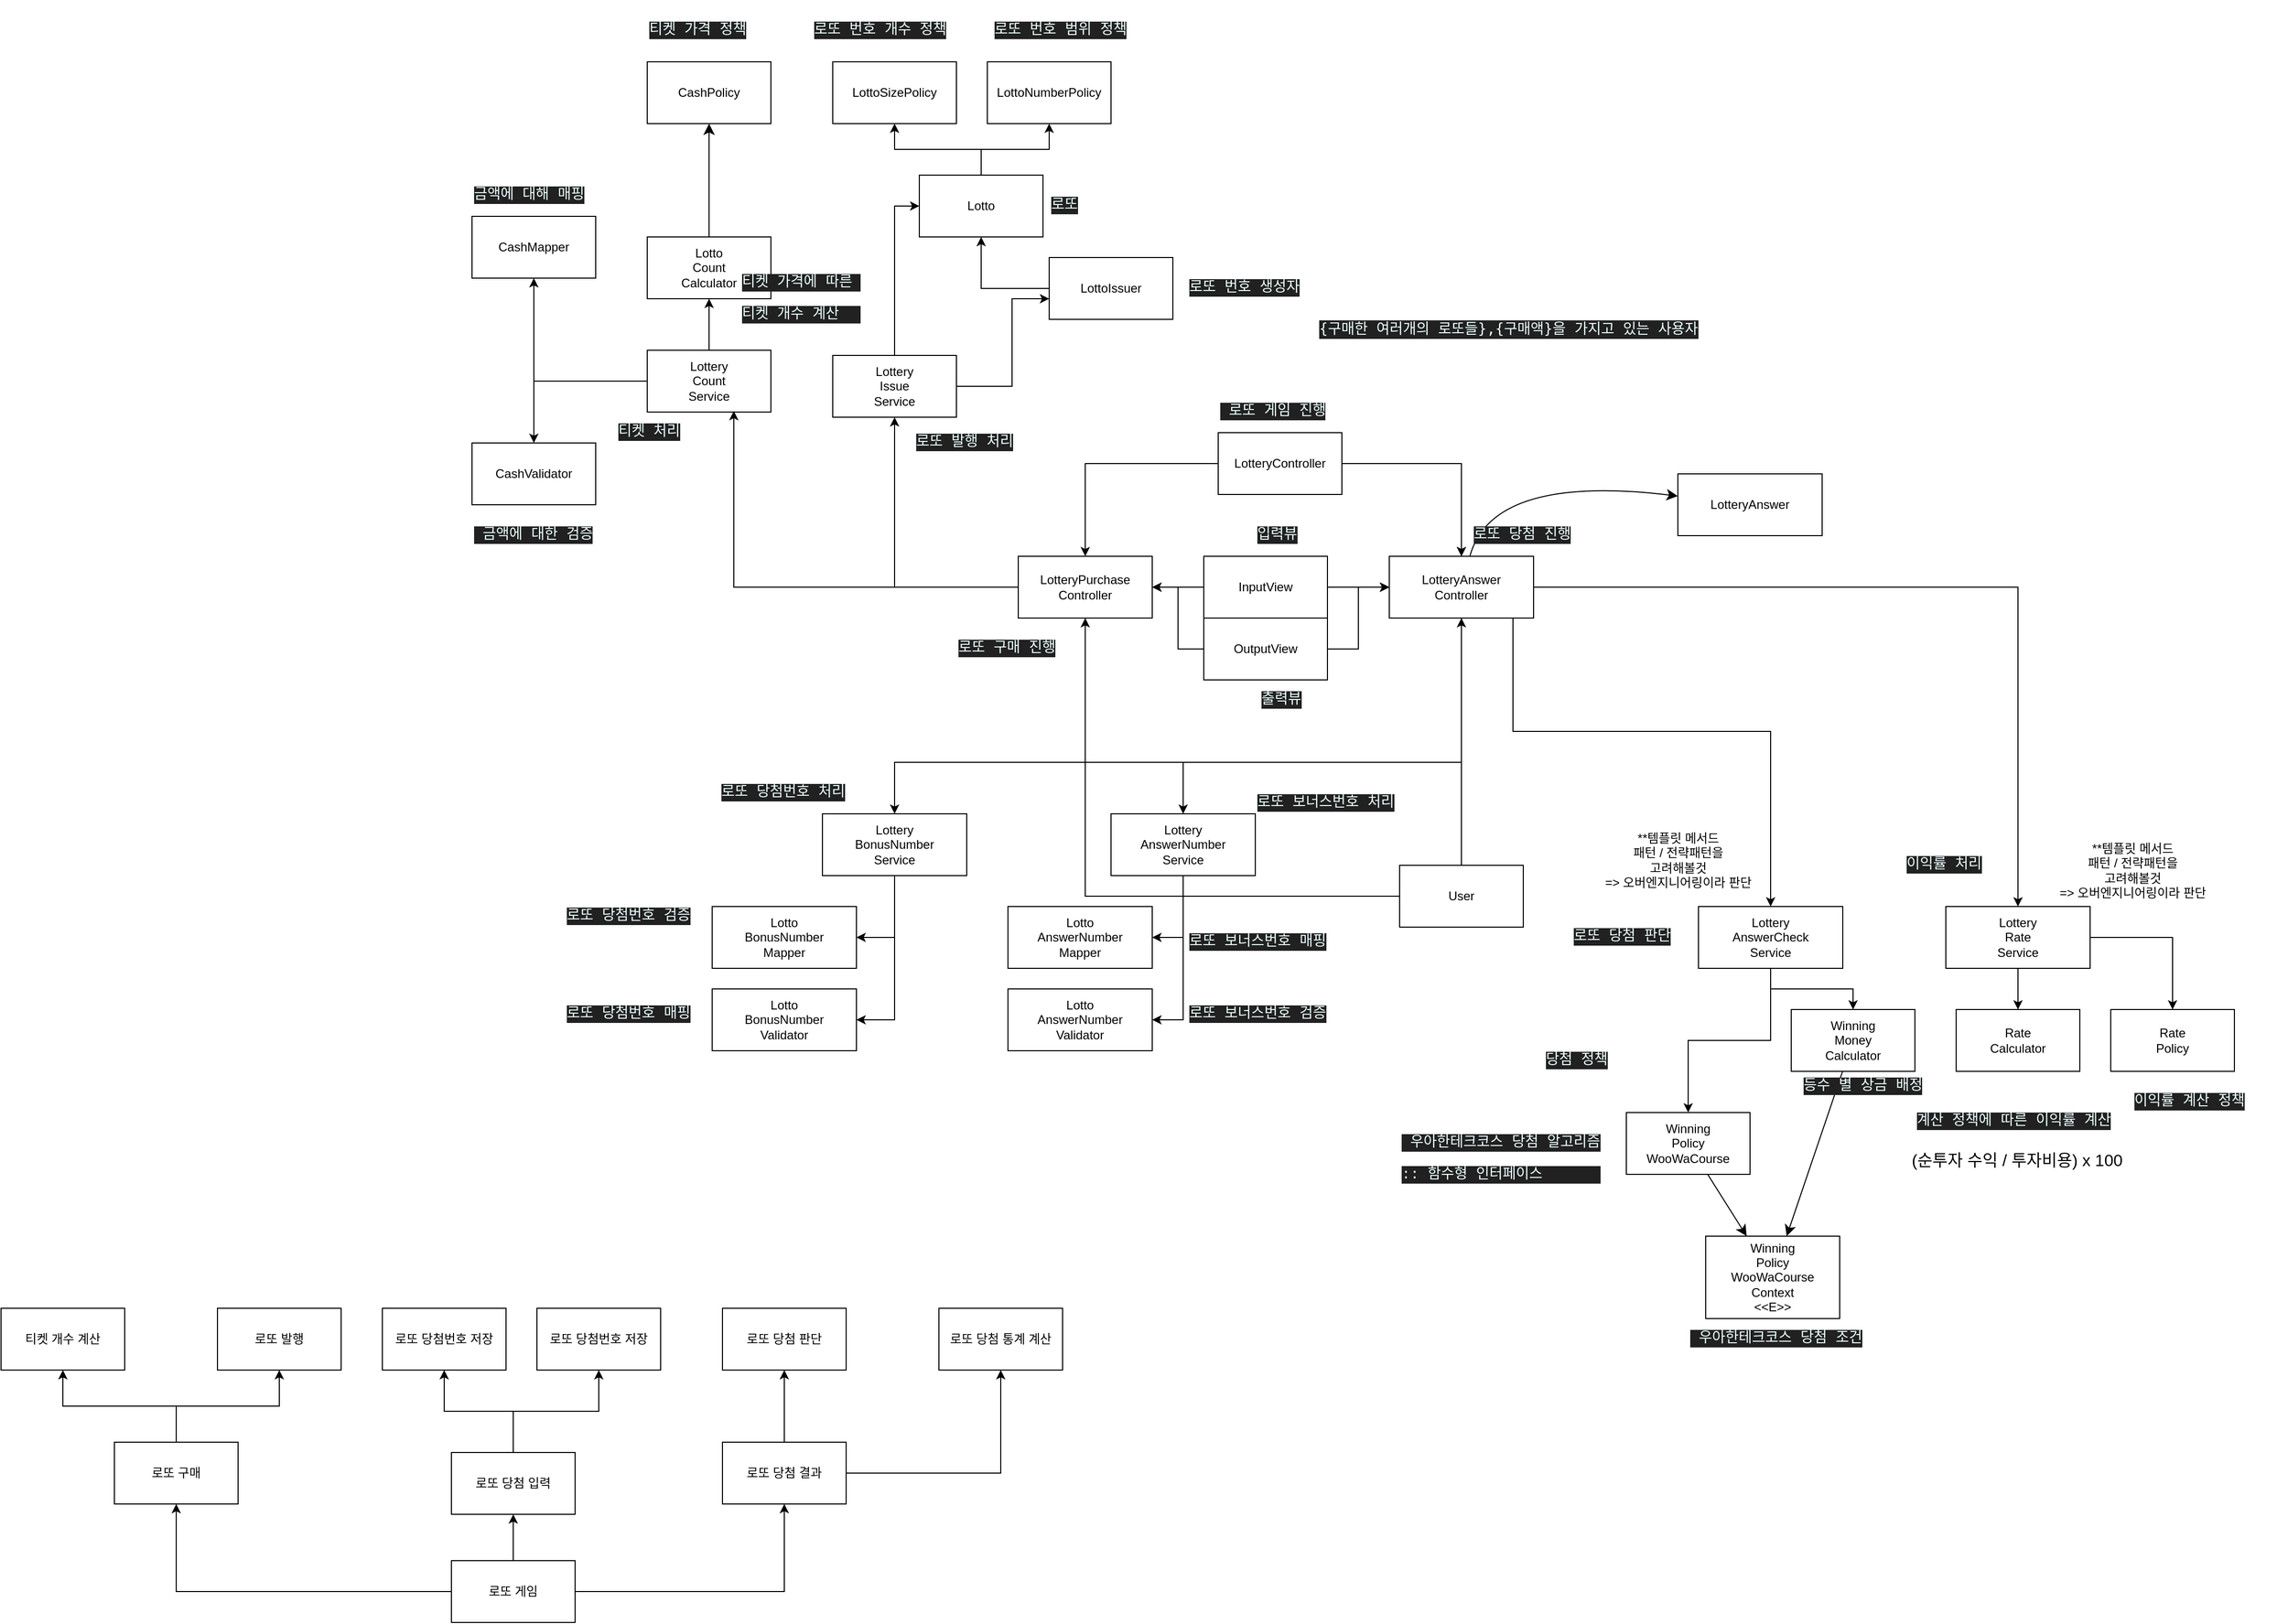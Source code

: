 <mxfile version="22.0.8" type="github">
  <diagram id="C5RBs43oDa-KdzZeNtuy" name="Page-1">
    <mxGraphModel dx="2113" dy="1746" grid="1" gridSize="10" guides="1" tooltips="1" connect="1" arrows="1" fold="1" page="1" pageScale="1" pageWidth="827" pageHeight="1169" math="0" shadow="0">
      <root>
        <mxCell id="WIyWlLk6GJQsqaUBKTNV-0" />
        <mxCell id="WIyWlLk6GJQsqaUBKTNV-1" parent="WIyWlLk6GJQsqaUBKTNV-0" />
        <mxCell id="KO2VrwFwqGaNlMHXGD8G-8" style="edgeStyle=orthogonalEdgeStyle;rounded=0;orthogonalLoop=1;jettySize=auto;html=1;" parent="WIyWlLk6GJQsqaUBKTNV-1" source="KO2VrwFwqGaNlMHXGD8G-0" target="KO2VrwFwqGaNlMHXGD8G-46" edge="1">
          <mxGeometry relative="1" as="geometry">
            <mxPoint x="290" y="60" as="targetPoint" />
          </mxGeometry>
        </mxCell>
        <mxCell id="KO2VrwFwqGaNlMHXGD8G-53" style="edgeStyle=orthogonalEdgeStyle;rounded=0;orthogonalLoop=1;jettySize=auto;html=1;" parent="WIyWlLk6GJQsqaUBKTNV-1" source="KO2VrwFwqGaNlMHXGD8G-0" target="KO2VrwFwqGaNlMHXGD8G-44" edge="1">
          <mxGeometry relative="1" as="geometry" />
        </mxCell>
        <mxCell id="KO2VrwFwqGaNlMHXGD8G-0" value="InputView" style="rounded=0;whiteSpace=wrap;html=1;" parent="WIyWlLk6GJQsqaUBKTNV-1" vertex="1">
          <mxGeometry x="340" y="30" width="120" height="60" as="geometry" />
        </mxCell>
        <mxCell id="KO2VrwFwqGaNlMHXGD8G-54" style="edgeStyle=orthogonalEdgeStyle;rounded=0;orthogonalLoop=1;jettySize=auto;html=1;" parent="WIyWlLk6GJQsqaUBKTNV-1" source="KO2VrwFwqGaNlMHXGD8G-1" target="KO2VrwFwqGaNlMHXGD8G-44" edge="1">
          <mxGeometry relative="1" as="geometry" />
        </mxCell>
        <mxCell id="S85b0i-1O2o0kIJ1ZnP2-12" style="edgeStyle=orthogonalEdgeStyle;rounded=0;orthogonalLoop=1;jettySize=auto;html=1;" edge="1" parent="WIyWlLk6GJQsqaUBKTNV-1" source="KO2VrwFwqGaNlMHXGD8G-1" target="KO2VrwFwqGaNlMHXGD8G-44">
          <mxGeometry relative="1" as="geometry" />
        </mxCell>
        <mxCell id="S85b0i-1O2o0kIJ1ZnP2-13" style="edgeStyle=orthogonalEdgeStyle;rounded=0;orthogonalLoop=1;jettySize=auto;html=1;" edge="1" parent="WIyWlLk6GJQsqaUBKTNV-1" source="KO2VrwFwqGaNlMHXGD8G-1" target="KO2VrwFwqGaNlMHXGD8G-46">
          <mxGeometry relative="1" as="geometry" />
        </mxCell>
        <mxCell id="KO2VrwFwqGaNlMHXGD8G-1" value="OutputView" style="rounded=0;whiteSpace=wrap;html=1;" parent="WIyWlLk6GJQsqaUBKTNV-1" vertex="1">
          <mxGeometry x="340" y="90" width="120" height="60" as="geometry" />
        </mxCell>
        <mxCell id="KO2VrwFwqGaNlMHXGD8G-47" style="edgeStyle=orthogonalEdgeStyle;rounded=0;orthogonalLoop=1;jettySize=auto;html=1;" parent="WIyWlLk6GJQsqaUBKTNV-1" source="KO2VrwFwqGaNlMHXGD8G-2" target="KO2VrwFwqGaNlMHXGD8G-46" edge="1">
          <mxGeometry relative="1" as="geometry" />
        </mxCell>
        <mxCell id="KO2VrwFwqGaNlMHXGD8G-49" style="edgeStyle=orthogonalEdgeStyle;rounded=0;orthogonalLoop=1;jettySize=auto;html=1;" parent="WIyWlLk6GJQsqaUBKTNV-1" source="KO2VrwFwqGaNlMHXGD8G-2" target="KO2VrwFwqGaNlMHXGD8G-44" edge="1">
          <mxGeometry relative="1" as="geometry" />
        </mxCell>
        <mxCell id="KO2VrwFwqGaNlMHXGD8G-2" value="LotteryController" style="rounded=0;whiteSpace=wrap;html=1;" parent="WIyWlLk6GJQsqaUBKTNV-1" vertex="1">
          <mxGeometry x="354" y="-90" width="120" height="60" as="geometry" />
        </mxCell>
        <mxCell id="KO2VrwFwqGaNlMHXGD8G-24" style="edgeStyle=orthogonalEdgeStyle;rounded=0;orthogonalLoop=1;jettySize=auto;html=1;" parent="WIyWlLk6GJQsqaUBKTNV-1" source="KO2VrwFwqGaNlMHXGD8G-11" target="KO2VrwFwqGaNlMHXGD8G-16" edge="1">
          <mxGeometry relative="1" as="geometry" />
        </mxCell>
        <mxCell id="KO2VrwFwqGaNlMHXGD8G-11" value="Lottery&lt;br&gt;AnswerCheck&lt;br&gt;Service" style="rounded=0;whiteSpace=wrap;html=1;" parent="WIyWlLk6GJQsqaUBKTNV-1" vertex="1">
          <mxGeometry x="820" y="370" width="140" height="60" as="geometry" />
        </mxCell>
        <mxCell id="KO2VrwFwqGaNlMHXGD8G-22" style="edgeStyle=orthogonalEdgeStyle;rounded=0;orthogonalLoop=1;jettySize=auto;html=1;entryX=1;entryY=0.5;entryDx=0;entryDy=0;" parent="WIyWlLk6GJQsqaUBKTNV-1" source="KO2VrwFwqGaNlMHXGD8G-12" target="KO2VrwFwqGaNlMHXGD8G-15" edge="1">
          <mxGeometry relative="1" as="geometry" />
        </mxCell>
        <mxCell id="S85b0i-1O2o0kIJ1ZnP2-48" style="edgeStyle=orthogonalEdgeStyle;rounded=0;orthogonalLoop=1;jettySize=auto;html=1;entryX=1;entryY=0.5;entryDx=0;entryDy=0;" edge="1" parent="WIyWlLk6GJQsqaUBKTNV-1" source="KO2VrwFwqGaNlMHXGD8G-12" target="S85b0i-1O2o0kIJ1ZnP2-47">
          <mxGeometry relative="1" as="geometry" />
        </mxCell>
        <mxCell id="KO2VrwFwqGaNlMHXGD8G-12" value="Lottery&lt;br&gt;AnswerNumber&lt;br&gt;Service" style="rounded=0;whiteSpace=wrap;html=1;" parent="WIyWlLk6GJQsqaUBKTNV-1" vertex="1">
          <mxGeometry x="250" y="280" width="140" height="60" as="geometry" />
        </mxCell>
        <mxCell id="KO2VrwFwqGaNlMHXGD8G-15" value="Lotto&lt;br style=&quot;border-color: var(--border-color);&quot;&gt;AnswerNumber&lt;br&gt;Validator" style="rounded=0;whiteSpace=wrap;html=1;" parent="WIyWlLk6GJQsqaUBKTNV-1" vertex="1">
          <mxGeometry x="150" y="450" width="140" height="60" as="geometry" />
        </mxCell>
        <mxCell id="S85b0i-1O2o0kIJ1ZnP2-129" style="edgeStyle=none;curved=1;rounded=0;orthogonalLoop=1;jettySize=auto;html=1;fontSize=12;startSize=8;endSize=8;" edge="1" parent="WIyWlLk6GJQsqaUBKTNV-1" source="KO2VrwFwqGaNlMHXGD8G-16" target="S85b0i-1O2o0kIJ1ZnP2-125">
          <mxGeometry relative="1" as="geometry" />
        </mxCell>
        <mxCell id="KO2VrwFwqGaNlMHXGD8G-16" value="Winning&lt;br&gt;Money&lt;br&gt;Calculator" style="rounded=0;whiteSpace=wrap;html=1;" parent="WIyWlLk6GJQsqaUBKTNV-1" vertex="1">
          <mxGeometry x="910" y="470" width="120" height="60" as="geometry" />
        </mxCell>
        <mxCell id="S85b0i-1O2o0kIJ1ZnP2-126" style="edgeStyle=none;curved=1;rounded=0;orthogonalLoop=1;jettySize=auto;html=1;fontSize=12;startSize=8;endSize=8;" edge="1" parent="WIyWlLk6GJQsqaUBKTNV-1" source="KO2VrwFwqGaNlMHXGD8G-18" target="S85b0i-1O2o0kIJ1ZnP2-125">
          <mxGeometry relative="1" as="geometry" />
        </mxCell>
        <mxCell id="KO2VrwFwqGaNlMHXGD8G-18" value="Winning&lt;br&gt;Policy&lt;br&gt;WooWaCourse" style="rounded=0;whiteSpace=wrap;html=1;" parent="WIyWlLk6GJQsqaUBKTNV-1" vertex="1">
          <mxGeometry x="750" y="570" width="120" height="60" as="geometry" />
        </mxCell>
        <mxCell id="KO2VrwFwqGaNlMHXGD8G-23" style="edgeStyle=orthogonalEdgeStyle;rounded=0;orthogonalLoop=1;jettySize=auto;html=1;" parent="WIyWlLk6GJQsqaUBKTNV-1" source="KO2VrwFwqGaNlMHXGD8G-11" target="KO2VrwFwqGaNlMHXGD8G-18" edge="1">
          <mxGeometry relative="1" as="geometry">
            <mxPoint x="810" y="470" as="targetPoint" />
          </mxGeometry>
        </mxCell>
        <mxCell id="S85b0i-1O2o0kIJ1ZnP2-34" style="edgeStyle=orthogonalEdgeStyle;rounded=0;orthogonalLoop=1;jettySize=auto;html=1;" edge="1" parent="WIyWlLk6GJQsqaUBKTNV-1" source="KO2VrwFwqGaNlMHXGD8G-33" target="KO2VrwFwqGaNlMHXGD8G-64">
          <mxGeometry relative="1" as="geometry" />
        </mxCell>
        <mxCell id="S85b0i-1O2o0kIJ1ZnP2-83" style="edgeStyle=orthogonalEdgeStyle;rounded=0;orthogonalLoop=1;jettySize=auto;html=1;" edge="1" parent="WIyWlLk6GJQsqaUBKTNV-1" source="KO2VrwFwqGaNlMHXGD8G-33" target="S85b0i-1O2o0kIJ1ZnP2-82">
          <mxGeometry relative="1" as="geometry" />
        </mxCell>
        <mxCell id="KO2VrwFwqGaNlMHXGD8G-33" value="Lottery&lt;br style=&quot;border-color: var(--border-color);&quot;&gt;Count&lt;br style=&quot;border-color: var(--border-color);&quot;&gt;Service" style="rounded=0;whiteSpace=wrap;html=1;" parent="WIyWlLk6GJQsqaUBKTNV-1" vertex="1">
          <mxGeometry x="-200" y="-170" width="120" height="60" as="geometry" />
        </mxCell>
        <mxCell id="S85b0i-1O2o0kIJ1ZnP2-24" style="edgeStyle=orthogonalEdgeStyle;rounded=0;orthogonalLoop=1;jettySize=auto;html=1;" edge="1" parent="WIyWlLk6GJQsqaUBKTNV-1" source="KO2VrwFwqGaNlMHXGD8G-34" target="KO2VrwFwqGaNlMHXGD8G-37">
          <mxGeometry relative="1" as="geometry">
            <mxPoint x="154" y="-175" as="sourcePoint" />
            <Array as="points">
              <mxPoint x="154" y="-135" />
              <mxPoint x="154" y="-220" />
            </Array>
          </mxGeometry>
        </mxCell>
        <mxCell id="S85b0i-1O2o0kIJ1ZnP2-26" style="edgeStyle=orthogonalEdgeStyle;rounded=0;orthogonalLoop=1;jettySize=auto;html=1;entryX=0;entryY=0.5;entryDx=0;entryDy=0;" edge="1" parent="WIyWlLk6GJQsqaUBKTNV-1" source="KO2VrwFwqGaNlMHXGD8G-34" target="KO2VrwFwqGaNlMHXGD8G-35">
          <mxGeometry relative="1" as="geometry" />
        </mxCell>
        <mxCell id="KO2VrwFwqGaNlMHXGD8G-34" value="Lottery&lt;br&gt;Issue&lt;br&gt;Service" style="rounded=0;whiteSpace=wrap;html=1;" parent="WIyWlLk6GJQsqaUBKTNV-1" vertex="1">
          <mxGeometry x="-20" y="-165" width="120" height="60" as="geometry" />
        </mxCell>
        <mxCell id="S85b0i-1O2o0kIJ1ZnP2-27" style="edgeStyle=orthogonalEdgeStyle;rounded=0;orthogonalLoop=1;jettySize=auto;html=1;" edge="1" parent="WIyWlLk6GJQsqaUBKTNV-1" source="KO2VrwFwqGaNlMHXGD8G-35" target="S85b0i-1O2o0kIJ1ZnP2-25">
          <mxGeometry relative="1" as="geometry" />
        </mxCell>
        <mxCell id="S85b0i-1O2o0kIJ1ZnP2-30" style="edgeStyle=orthogonalEdgeStyle;rounded=0;orthogonalLoop=1;jettySize=auto;html=1;" edge="1" parent="WIyWlLk6GJQsqaUBKTNV-1" source="KO2VrwFwqGaNlMHXGD8G-35" target="S85b0i-1O2o0kIJ1ZnP2-28">
          <mxGeometry relative="1" as="geometry" />
        </mxCell>
        <mxCell id="KO2VrwFwqGaNlMHXGD8G-35" value="Lotto" style="rounded=0;whiteSpace=wrap;html=1;" parent="WIyWlLk6GJQsqaUBKTNV-1" vertex="1">
          <mxGeometry x="64" y="-340" width="120" height="60" as="geometry" />
        </mxCell>
        <mxCell id="S85b0i-1O2o0kIJ1ZnP2-41" style="edgeStyle=orthogonalEdgeStyle;rounded=0;orthogonalLoop=1;jettySize=auto;html=1;" edge="1" parent="WIyWlLk6GJQsqaUBKTNV-1" source="KO2VrwFwqGaNlMHXGD8G-37" target="KO2VrwFwqGaNlMHXGD8G-35">
          <mxGeometry relative="1" as="geometry" />
        </mxCell>
        <mxCell id="KO2VrwFwqGaNlMHXGD8G-37" value="LottoIssuer" style="rounded=0;whiteSpace=wrap;html=1;" parent="WIyWlLk6GJQsqaUBKTNV-1" vertex="1">
          <mxGeometry x="190" y="-260" width="120" height="60" as="geometry" />
        </mxCell>
        <mxCell id="KO2VrwFwqGaNlMHXGD8G-65" style="edgeStyle=orthogonalEdgeStyle;rounded=0;orthogonalLoop=1;jettySize=auto;html=1;" parent="WIyWlLk6GJQsqaUBKTNV-1" source="KO2VrwFwqGaNlMHXGD8G-33" target="KO2VrwFwqGaNlMHXGD8G-42" edge="1">
          <mxGeometry relative="1" as="geometry">
            <mxPoint x="-240" y="-230" as="sourcePoint" />
          </mxGeometry>
        </mxCell>
        <mxCell id="S85b0i-1O2o0kIJ1ZnP2-122" style="edgeStyle=none;curved=1;rounded=0;orthogonalLoop=1;jettySize=auto;html=1;fontSize=12;startSize=8;endSize=8;" edge="1" parent="WIyWlLk6GJQsqaUBKTNV-1" source="KO2VrwFwqGaNlMHXGD8G-42" target="S85b0i-1O2o0kIJ1ZnP2-121">
          <mxGeometry relative="1" as="geometry" />
        </mxCell>
        <mxCell id="KO2VrwFwqGaNlMHXGD8G-42" value="Lotto&lt;br&gt;Count&lt;br&gt;Calculator" style="rounded=0;whiteSpace=wrap;html=1;" parent="WIyWlLk6GJQsqaUBKTNV-1" vertex="1">
          <mxGeometry x="-200" y="-280" width="120" height="60" as="geometry" />
        </mxCell>
        <mxCell id="KO2VrwFwqGaNlMHXGD8G-45" style="edgeStyle=orthogonalEdgeStyle;rounded=0;orthogonalLoop=1;jettySize=auto;html=1;entryX=0.5;entryY=0;entryDx=0;entryDy=0;" parent="WIyWlLk6GJQsqaUBKTNV-1" source="KO2VrwFwqGaNlMHXGD8G-44" target="KO2VrwFwqGaNlMHXGD8G-12" edge="1">
          <mxGeometry relative="1" as="geometry">
            <Array as="points">
              <mxPoint x="590" y="230" />
              <mxPoint x="320" y="230" />
            </Array>
          </mxGeometry>
        </mxCell>
        <mxCell id="S85b0i-1O2o0kIJ1ZnP2-74" style="edgeStyle=orthogonalEdgeStyle;rounded=0;orthogonalLoop=1;jettySize=auto;html=1;entryX=0.5;entryY=1;entryDx=0;entryDy=0;" edge="1" parent="WIyWlLk6GJQsqaUBKTNV-1" source="KO2VrwFwqGaNlMHXGD8G-46" target="KO2VrwFwqGaNlMHXGD8G-34">
          <mxGeometry relative="1" as="geometry" />
        </mxCell>
        <mxCell id="KO2VrwFwqGaNlMHXGD8G-46" value="LotteryPurchase&lt;br&gt;Controller" style="rounded=0;whiteSpace=wrap;html=1;" parent="WIyWlLk6GJQsqaUBKTNV-1" vertex="1">
          <mxGeometry x="160" y="30" width="130" height="60" as="geometry" />
        </mxCell>
        <mxCell id="KO2VrwFwqGaNlMHXGD8G-58" value="" style="edgeStyle=orthogonalEdgeStyle;rounded=0;orthogonalLoop=1;jettySize=auto;html=1;" parent="WIyWlLk6GJQsqaUBKTNV-1" source="KO2VrwFwqGaNlMHXGD8G-2" target="KO2VrwFwqGaNlMHXGD8G-44" edge="1">
          <mxGeometry relative="1" as="geometry">
            <mxPoint x="460" y="60" as="sourcePoint" />
            <mxPoint x="757" y="150" as="targetPoint" />
          </mxGeometry>
        </mxCell>
        <mxCell id="S85b0i-1O2o0kIJ1ZnP2-3" style="edgeStyle=orthogonalEdgeStyle;rounded=0;orthogonalLoop=1;jettySize=auto;html=1;" edge="1" parent="WIyWlLk6GJQsqaUBKTNV-1" source="KO2VrwFwqGaNlMHXGD8G-44" target="KO2VrwFwqGaNlMHXGD8G-11">
          <mxGeometry relative="1" as="geometry">
            <Array as="points">
              <mxPoint x="640" y="200" />
              <mxPoint x="890" y="200" />
            </Array>
          </mxGeometry>
        </mxCell>
        <mxCell id="S85b0i-1O2o0kIJ1ZnP2-17" style="edgeStyle=orthogonalEdgeStyle;rounded=0;orthogonalLoop=1;jettySize=auto;html=1;" edge="1" parent="WIyWlLk6GJQsqaUBKTNV-1" source="KO2VrwFwqGaNlMHXGD8G-44" target="S85b0i-1O2o0kIJ1ZnP2-11">
          <mxGeometry relative="1" as="geometry" />
        </mxCell>
        <mxCell id="S85b0i-1O2o0kIJ1ZnP2-70" style="edgeStyle=orthogonalEdgeStyle;rounded=0;orthogonalLoop=1;jettySize=auto;html=1;entryX=0.5;entryY=0;entryDx=0;entryDy=0;" edge="1" parent="WIyWlLk6GJQsqaUBKTNV-1" source="KO2VrwFwqGaNlMHXGD8G-44" target="S85b0i-1O2o0kIJ1ZnP2-65">
          <mxGeometry relative="1" as="geometry">
            <Array as="points">
              <mxPoint x="590" y="230" />
              <mxPoint x="40" y="230" />
            </Array>
          </mxGeometry>
        </mxCell>
        <mxCell id="S85b0i-1O2o0kIJ1ZnP2-119" style="edgeStyle=none;curved=1;rounded=0;orthogonalLoop=1;jettySize=auto;html=1;fontSize=12;startSize=8;endSize=8;" edge="1" parent="WIyWlLk6GJQsqaUBKTNV-1" source="KO2VrwFwqGaNlMHXGD8G-44" target="S85b0i-1O2o0kIJ1ZnP2-114">
          <mxGeometry relative="1" as="geometry">
            <mxPoint x="890" y="60" as="targetPoint" />
            <Array as="points">
              <mxPoint x="620" y="-50" />
            </Array>
          </mxGeometry>
        </mxCell>
        <mxCell id="KO2VrwFwqGaNlMHXGD8G-44" value="LotteryAnswer&lt;br&gt;Controller" style="rounded=0;whiteSpace=wrap;html=1;" parent="WIyWlLk6GJQsqaUBKTNV-1" vertex="1">
          <mxGeometry x="520" y="30" width="140" height="60" as="geometry" />
        </mxCell>
        <mxCell id="KO2VrwFwqGaNlMHXGD8G-63" style="edgeStyle=orthogonalEdgeStyle;rounded=0;orthogonalLoop=1;jettySize=auto;html=1;entryX=0.7;entryY=0.983;entryDx=0;entryDy=0;entryPerimeter=0;" parent="WIyWlLk6GJQsqaUBKTNV-1" source="KO2VrwFwqGaNlMHXGD8G-46" target="KO2VrwFwqGaNlMHXGD8G-33" edge="1">
          <mxGeometry relative="1" as="geometry">
            <Array as="points">
              <mxPoint x="-116" y="60" />
            </Array>
          </mxGeometry>
        </mxCell>
        <mxCell id="KO2VrwFwqGaNlMHXGD8G-64" value="CashValidator" style="rounded=0;whiteSpace=wrap;html=1;" parent="WIyWlLk6GJQsqaUBKTNV-1" vertex="1">
          <mxGeometry x="-370" y="-80" width="120" height="60" as="geometry" />
        </mxCell>
        <mxCell id="S85b0i-1O2o0kIJ1ZnP2-4" style="edgeStyle=orthogonalEdgeStyle;rounded=0;orthogonalLoop=1;jettySize=auto;html=1;" edge="1" parent="WIyWlLk6GJQsqaUBKTNV-1" source="KO2VrwFwqGaNlMHXGD8G-69" target="KO2VrwFwqGaNlMHXGD8G-70">
          <mxGeometry relative="1" as="geometry" />
        </mxCell>
        <mxCell id="S85b0i-1O2o0kIJ1ZnP2-6" style="edgeStyle=orthogonalEdgeStyle;rounded=0;orthogonalLoop=1;jettySize=auto;html=1;" edge="1" parent="WIyWlLk6GJQsqaUBKTNV-1" source="KO2VrwFwqGaNlMHXGD8G-69" target="S85b0i-1O2o0kIJ1ZnP2-5">
          <mxGeometry relative="1" as="geometry" />
        </mxCell>
        <mxCell id="KO2VrwFwqGaNlMHXGD8G-69" value="로또 구매" style="rounded=0;whiteSpace=wrap;html=1;" parent="WIyWlLk6GJQsqaUBKTNV-1" vertex="1">
          <mxGeometry x="-717" y="890" width="120" height="60" as="geometry" />
        </mxCell>
        <mxCell id="KO2VrwFwqGaNlMHXGD8G-70" value="로또 발행" style="rounded=0;whiteSpace=wrap;html=1;" parent="WIyWlLk6GJQsqaUBKTNV-1" vertex="1">
          <mxGeometry x="-617" y="760" width="120" height="60" as="geometry" />
        </mxCell>
        <mxCell id="S85b0i-1O2o0kIJ1ZnP2-19" style="edgeStyle=orthogonalEdgeStyle;rounded=0;orthogonalLoop=1;jettySize=auto;html=1;" edge="1" parent="WIyWlLk6GJQsqaUBKTNV-1" source="KO2VrwFwqGaNlMHXGD8G-72" target="S85b0i-1O2o0kIJ1ZnP2-9">
          <mxGeometry relative="1" as="geometry" />
        </mxCell>
        <mxCell id="S85b0i-1O2o0kIJ1ZnP2-21" style="edgeStyle=orthogonalEdgeStyle;rounded=0;orthogonalLoop=1;jettySize=auto;html=1;" edge="1" parent="WIyWlLk6GJQsqaUBKTNV-1" source="KO2VrwFwqGaNlMHXGD8G-72" target="S85b0i-1O2o0kIJ1ZnP2-18">
          <mxGeometry relative="1" as="geometry" />
        </mxCell>
        <mxCell id="KO2VrwFwqGaNlMHXGD8G-72" value="로또 당첨 결과" style="rounded=0;whiteSpace=wrap;html=1;" parent="WIyWlLk6GJQsqaUBKTNV-1" vertex="1">
          <mxGeometry x="-127" y="890" width="120" height="60" as="geometry" />
        </mxCell>
        <mxCell id="KO2VrwFwqGaNlMHXGD8G-77" style="edgeStyle=orthogonalEdgeStyle;rounded=0;orthogonalLoop=1;jettySize=auto;html=1;" parent="WIyWlLk6GJQsqaUBKTNV-1" source="KO2VrwFwqGaNlMHXGD8G-73" target="KO2VrwFwqGaNlMHXGD8G-72" edge="1">
          <mxGeometry relative="1" as="geometry" />
        </mxCell>
        <mxCell id="S85b0i-1O2o0kIJ1ZnP2-23" style="edgeStyle=orthogonalEdgeStyle;rounded=0;orthogonalLoop=1;jettySize=auto;html=1;" edge="1" parent="WIyWlLk6GJQsqaUBKTNV-1" source="KO2VrwFwqGaNlMHXGD8G-73" target="KO2VrwFwqGaNlMHXGD8G-69">
          <mxGeometry relative="1" as="geometry" />
        </mxCell>
        <mxCell id="S85b0i-1O2o0kIJ1ZnP2-62" style="edgeStyle=orthogonalEdgeStyle;rounded=0;orthogonalLoop=1;jettySize=auto;html=1;" edge="1" parent="WIyWlLk6GJQsqaUBKTNV-1" source="KO2VrwFwqGaNlMHXGD8G-73" target="S85b0i-1O2o0kIJ1ZnP2-51">
          <mxGeometry relative="1" as="geometry" />
        </mxCell>
        <mxCell id="KO2VrwFwqGaNlMHXGD8G-73" value="로또 게임" style="rounded=0;whiteSpace=wrap;html=1;" parent="WIyWlLk6GJQsqaUBKTNV-1" vertex="1">
          <mxGeometry x="-390" y="1005" width="120" height="60" as="geometry" />
        </mxCell>
        <mxCell id="S85b0i-1O2o0kIJ1ZnP2-5" value="티켓 개수 계산" style="rounded=0;whiteSpace=wrap;html=1;" vertex="1" parent="WIyWlLk6GJQsqaUBKTNV-1">
          <mxGeometry x="-827" y="760" width="120" height="60" as="geometry" />
        </mxCell>
        <mxCell id="S85b0i-1O2o0kIJ1ZnP2-7" value="로또 당첨번호 저장" style="rounded=0;whiteSpace=wrap;html=1;" vertex="1" parent="WIyWlLk6GJQsqaUBKTNV-1">
          <mxGeometry x="-457" y="760" width="120" height="60" as="geometry" />
        </mxCell>
        <mxCell id="S85b0i-1O2o0kIJ1ZnP2-9" value="로또 당첨 판단" style="rounded=0;whiteSpace=wrap;html=1;" vertex="1" parent="WIyWlLk6GJQsqaUBKTNV-1">
          <mxGeometry x="-127" y="760" width="120" height="60" as="geometry" />
        </mxCell>
        <mxCell id="S85b0i-1O2o0kIJ1ZnP2-10" value="Rate&lt;br&gt;Calculator" style="rounded=0;whiteSpace=wrap;html=1;" vertex="1" parent="WIyWlLk6GJQsqaUBKTNV-1">
          <mxGeometry x="1070" y="470" width="120" height="60" as="geometry" />
        </mxCell>
        <mxCell id="S85b0i-1O2o0kIJ1ZnP2-15" style="edgeStyle=orthogonalEdgeStyle;rounded=0;orthogonalLoop=1;jettySize=auto;html=1;" edge="1" parent="WIyWlLk6GJQsqaUBKTNV-1" source="S85b0i-1O2o0kIJ1ZnP2-11" target="S85b0i-1O2o0kIJ1ZnP2-10">
          <mxGeometry relative="1" as="geometry" />
        </mxCell>
        <mxCell id="S85b0i-1O2o0kIJ1ZnP2-16" style="edgeStyle=orthogonalEdgeStyle;rounded=0;orthogonalLoop=1;jettySize=auto;html=1;" edge="1" parent="WIyWlLk6GJQsqaUBKTNV-1" source="S85b0i-1O2o0kIJ1ZnP2-11" target="S85b0i-1O2o0kIJ1ZnP2-14">
          <mxGeometry relative="1" as="geometry" />
        </mxCell>
        <mxCell id="S85b0i-1O2o0kIJ1ZnP2-11" value="Lottery&lt;br&gt;Rate&lt;br&gt;Service" style="rounded=0;whiteSpace=wrap;html=1;" vertex="1" parent="WIyWlLk6GJQsqaUBKTNV-1">
          <mxGeometry x="1060" y="370" width="140" height="60" as="geometry" />
        </mxCell>
        <mxCell id="S85b0i-1O2o0kIJ1ZnP2-14" value="Rate&lt;br&gt;Policy" style="rounded=0;whiteSpace=wrap;html=1;" vertex="1" parent="WIyWlLk6GJQsqaUBKTNV-1">
          <mxGeometry x="1220" y="470" width="120" height="60" as="geometry" />
        </mxCell>
        <mxCell id="S85b0i-1O2o0kIJ1ZnP2-18" value="로또 당첨 통계 계산" style="rounded=0;whiteSpace=wrap;html=1;" vertex="1" parent="WIyWlLk6GJQsqaUBKTNV-1">
          <mxGeometry x="83" y="760" width="120" height="60" as="geometry" />
        </mxCell>
        <mxCell id="S85b0i-1O2o0kIJ1ZnP2-25" value="LottoSizePolicy" style="rounded=0;whiteSpace=wrap;html=1;" vertex="1" parent="WIyWlLk6GJQsqaUBKTNV-1">
          <mxGeometry x="-20" y="-450" width="120" height="60" as="geometry" />
        </mxCell>
        <mxCell id="S85b0i-1O2o0kIJ1ZnP2-28" value="LottoNumberPolicy" style="rounded=0;whiteSpace=wrap;html=1;" vertex="1" parent="WIyWlLk6GJQsqaUBKTNV-1">
          <mxGeometry x="130" y="-450" width="120" height="60" as="geometry" />
        </mxCell>
        <mxCell id="S85b0i-1O2o0kIJ1ZnP2-47" value="Lotto&lt;br style=&quot;border-color: var(--border-color);&quot;&gt;AnswerNumber&lt;br&gt;Mapper" style="rounded=0;whiteSpace=wrap;html=1;" vertex="1" parent="WIyWlLk6GJQsqaUBKTNV-1">
          <mxGeometry x="150" y="370" width="140" height="60" as="geometry" />
        </mxCell>
        <mxCell id="S85b0i-1O2o0kIJ1ZnP2-63" style="edgeStyle=orthogonalEdgeStyle;rounded=0;orthogonalLoop=1;jettySize=auto;html=1;" edge="1" parent="WIyWlLk6GJQsqaUBKTNV-1" source="S85b0i-1O2o0kIJ1ZnP2-51" target="S85b0i-1O2o0kIJ1ZnP2-7">
          <mxGeometry relative="1" as="geometry" />
        </mxCell>
        <mxCell id="S85b0i-1O2o0kIJ1ZnP2-64" style="edgeStyle=orthogonalEdgeStyle;rounded=0;orthogonalLoop=1;jettySize=auto;html=1;" edge="1" parent="WIyWlLk6GJQsqaUBKTNV-1" source="S85b0i-1O2o0kIJ1ZnP2-51" target="S85b0i-1O2o0kIJ1ZnP2-52">
          <mxGeometry relative="1" as="geometry" />
        </mxCell>
        <mxCell id="S85b0i-1O2o0kIJ1ZnP2-51" value="로또 당첨 입력" style="rounded=0;whiteSpace=wrap;html=1;" vertex="1" parent="WIyWlLk6GJQsqaUBKTNV-1">
          <mxGeometry x="-390" y="900" width="120" height="60" as="geometry" />
        </mxCell>
        <mxCell id="S85b0i-1O2o0kIJ1ZnP2-52" value="로또 당첨번호 저장" style="rounded=0;whiteSpace=wrap;html=1;" vertex="1" parent="WIyWlLk6GJQsqaUBKTNV-1">
          <mxGeometry x="-307" y="760" width="120" height="60" as="geometry" />
        </mxCell>
        <mxCell id="S85b0i-1O2o0kIJ1ZnP2-72" style="edgeStyle=orthogonalEdgeStyle;rounded=0;orthogonalLoop=1;jettySize=auto;html=1;entryX=1;entryY=0.5;entryDx=0;entryDy=0;" edge="1" parent="WIyWlLk6GJQsqaUBKTNV-1" source="S85b0i-1O2o0kIJ1ZnP2-65" target="S85b0i-1O2o0kIJ1ZnP2-68">
          <mxGeometry relative="1" as="geometry" />
        </mxCell>
        <mxCell id="S85b0i-1O2o0kIJ1ZnP2-73" style="edgeStyle=orthogonalEdgeStyle;rounded=0;orthogonalLoop=1;jettySize=auto;html=1;entryX=1;entryY=0.5;entryDx=0;entryDy=0;" edge="1" parent="WIyWlLk6GJQsqaUBKTNV-1" source="S85b0i-1O2o0kIJ1ZnP2-65" target="S85b0i-1O2o0kIJ1ZnP2-66">
          <mxGeometry relative="1" as="geometry" />
        </mxCell>
        <mxCell id="S85b0i-1O2o0kIJ1ZnP2-65" value="Lottery&lt;br&gt;BonusNumber&lt;br&gt;Service" style="rounded=0;whiteSpace=wrap;html=1;" vertex="1" parent="WIyWlLk6GJQsqaUBKTNV-1">
          <mxGeometry x="-30" y="280" width="140" height="60" as="geometry" />
        </mxCell>
        <mxCell id="S85b0i-1O2o0kIJ1ZnP2-66" value="Lotto&lt;br style=&quot;border-color: var(--border-color);&quot;&gt;BonusNumber&lt;br&gt;Validator" style="rounded=0;whiteSpace=wrap;html=1;" vertex="1" parent="WIyWlLk6GJQsqaUBKTNV-1">
          <mxGeometry x="-137" y="450" width="140" height="60" as="geometry" />
        </mxCell>
        <mxCell id="S85b0i-1O2o0kIJ1ZnP2-68" value="Lotto&lt;br style=&quot;border-color: var(--border-color);&quot;&gt;BonusNumber&lt;br&gt;Mapper" style="rounded=0;whiteSpace=wrap;html=1;" vertex="1" parent="WIyWlLk6GJQsqaUBKTNV-1">
          <mxGeometry x="-137" y="370" width="140" height="60" as="geometry" />
        </mxCell>
        <mxCell id="S85b0i-1O2o0kIJ1ZnP2-78" style="edgeStyle=orthogonalEdgeStyle;rounded=0;orthogonalLoop=1;jettySize=auto;html=1;" edge="1" parent="WIyWlLk6GJQsqaUBKTNV-1" source="S85b0i-1O2o0kIJ1ZnP2-77" target="KO2VrwFwqGaNlMHXGD8G-46">
          <mxGeometry relative="1" as="geometry" />
        </mxCell>
        <mxCell id="S85b0i-1O2o0kIJ1ZnP2-79" style="edgeStyle=orthogonalEdgeStyle;rounded=0;orthogonalLoop=1;jettySize=auto;html=1;" edge="1" parent="WIyWlLk6GJQsqaUBKTNV-1" source="S85b0i-1O2o0kIJ1ZnP2-77" target="KO2VrwFwqGaNlMHXGD8G-44">
          <mxGeometry relative="1" as="geometry" />
        </mxCell>
        <mxCell id="S85b0i-1O2o0kIJ1ZnP2-77" value="User" style="rounded=0;whiteSpace=wrap;html=1;" vertex="1" parent="WIyWlLk6GJQsqaUBKTNV-1">
          <mxGeometry x="530" y="330" width="120" height="60" as="geometry" />
        </mxCell>
        <mxCell id="S85b0i-1O2o0kIJ1ZnP2-80" value="&lt;pre style=&quot;background-color:#212121;color:#eeffff;font-family:&#39;Courier New&#39;,monospace;font-size:10.5pt;&quot;&gt; 금액에 대한 검증&lt;/pre&gt;" style="text;whiteSpace=wrap;html=1;" vertex="1" parent="WIyWlLk6GJQsqaUBKTNV-1">
          <mxGeometry x="-370" y="-20" width="140" height="60" as="geometry" />
        </mxCell>
        <mxCell id="S85b0i-1O2o0kIJ1ZnP2-81" value="&lt;pre style=&quot;background-color:#212121;color:#eeffff;font-family:&#39;Courier New&#39;,monospace;font-size:10.5pt;&quot;&gt;금액에 대해 매핑&lt;/pre&gt;" style="text;whiteSpace=wrap;html=1;" vertex="1" parent="WIyWlLk6GJQsqaUBKTNV-1">
          <mxGeometry x="-370" y="-350" width="150" height="70" as="geometry" />
        </mxCell>
        <mxCell id="S85b0i-1O2o0kIJ1ZnP2-82" value="CashMapper" style="rounded=0;whiteSpace=wrap;html=1;" vertex="1" parent="WIyWlLk6GJQsqaUBKTNV-1">
          <mxGeometry x="-370" y="-300" width="120" height="60" as="geometry" />
        </mxCell>
        <mxCell id="S85b0i-1O2o0kIJ1ZnP2-84" value="&lt;pre style=&quot;background-color:#212121;color:#eeffff;font-family:&#39;Courier New&#39;,monospace;font-size:10.5pt;&quot;&gt;티켓 가격에 따른 &lt;/pre&gt;&lt;pre style=&quot;background-color:#212121;color:#eeffff;font-family:&#39;Courier New&#39;,monospace;font-size:10.5pt;&quot;&gt;티켓 개수 계산&lt;/pre&gt;" style="text;whiteSpace=wrap;html=1;" vertex="1" parent="WIyWlLk6GJQsqaUBKTNV-1">
          <mxGeometry x="-110" y="-265" width="140" height="70" as="geometry" />
        </mxCell>
        <mxCell id="S85b0i-1O2o0kIJ1ZnP2-85" value="&lt;pre style=&quot;background-color:#212121;color:#eeffff;font-family:&#39;Courier New&#39;,monospace;font-size:10.5pt;&quot;&gt;티켓 처리&lt;/pre&gt;" style="text;whiteSpace=wrap;html=1;" vertex="1" parent="WIyWlLk6GJQsqaUBKTNV-1">
          <mxGeometry x="-230" y="-120" width="130" height="70" as="geometry" />
        </mxCell>
        <mxCell id="S85b0i-1O2o0kIJ1ZnP2-86" value="&lt;pre style=&quot;background-color:#212121;color:#eeffff;font-family:&#39;Courier New&#39;,monospace;font-size:10.5pt;&quot;&gt;로또 번호 개수 정책&lt;/pre&gt;" style="text;whiteSpace=wrap;html=1;" vertex="1" parent="WIyWlLk6GJQsqaUBKTNV-1">
          <mxGeometry x="-40" y="-510" width="170" height="70" as="geometry" />
        </mxCell>
        <mxCell id="S85b0i-1O2o0kIJ1ZnP2-87" value="&lt;pre style=&quot;background-color:#212121;color:#eeffff;font-family:&#39;Courier New&#39;,monospace;font-size:10.5pt;&quot;&gt;로또 번호 범위 정책&lt;/pre&gt;" style="text;whiteSpace=wrap;html=1;" vertex="1" parent="WIyWlLk6GJQsqaUBKTNV-1">
          <mxGeometry x="135" y="-510" width="170" height="70" as="geometry" />
        </mxCell>
        <mxCell id="S85b0i-1O2o0kIJ1ZnP2-88" value="&lt;pre style=&quot;background-color:#212121;color:#eeffff;font-family:&#39;Courier New&#39;,monospace;font-size:10.5pt;&quot;&gt;로또 번호 생성자&lt;/pre&gt;" style="text;whiteSpace=wrap;html=1;" vertex="1" parent="WIyWlLk6GJQsqaUBKTNV-1">
          <mxGeometry x="324" y="-260" width="150" height="70" as="geometry" />
        </mxCell>
        <mxCell id="S85b0i-1O2o0kIJ1ZnP2-89" value="&lt;pre style=&quot;background-color:#212121;color:#eeffff;font-family:&#39;Courier New&#39;,monospace;font-size:10.5pt;&quot;&gt;로또&lt;/pre&gt;" style="text;whiteSpace=wrap;html=1;" vertex="1" parent="WIyWlLk6GJQsqaUBKTNV-1">
          <mxGeometry x="190" y="-340" width="150" height="70" as="geometry" />
        </mxCell>
        <mxCell id="S85b0i-1O2o0kIJ1ZnP2-90" value="&lt;pre style=&quot;background-color:#212121;color:#eeffff;font-family:&#39;Courier New&#39;,monospace;font-size:10.5pt;&quot;&gt;로또 발행 처리&lt;/pre&gt;" style="text;whiteSpace=wrap;html=1;" vertex="1" parent="WIyWlLk6GJQsqaUBKTNV-1">
          <mxGeometry x="59" y="-110" width="130" height="70" as="geometry" />
        </mxCell>
        <mxCell id="S85b0i-1O2o0kIJ1ZnP2-92" value="&lt;pre style=&quot;background-color:#212121;color:#eeffff;font-family:&#39;Courier New&#39;,monospace;font-size:10.5pt;&quot;&gt;로또 구매 진행&lt;/pre&gt;" style="text;whiteSpace=wrap;html=1;" vertex="1" parent="WIyWlLk6GJQsqaUBKTNV-1">
          <mxGeometry x="100" y="90" width="130" height="70" as="geometry" />
        </mxCell>
        <mxCell id="S85b0i-1O2o0kIJ1ZnP2-93" value="&lt;pre style=&quot;background-color:#212121;color:#eeffff;font-family:&#39;JetBrains Mono&#39;,monospace;font-size:10.5pt;&quot;&gt;{&lt;span style=&quot;font-family:&#39;Courier New&#39;,monospace;&quot;&gt;구매한 여러개의 로또들&lt;/span&gt;},{&lt;span style=&quot;font-family:&#39;Courier New&#39;,monospace;&quot;&gt;구매액&lt;/span&gt;}&lt;span style=&quot;font-family:&#39;Courier New&#39;,monospace;&quot;&gt;을 가지고 있는 사용자&lt;/span&gt;&lt;/pre&gt;" style="text;whiteSpace=wrap;html=1;" vertex="1" parent="WIyWlLk6GJQsqaUBKTNV-1">
          <mxGeometry x="450" y="-220" width="420" height="70" as="geometry" />
        </mxCell>
        <mxCell id="S85b0i-1O2o0kIJ1ZnP2-94" value="&lt;pre style=&quot;background-color:#212121;color:#eeffff;font-family:&#39;Courier New&#39;,monospace;font-size:10.5pt;&quot;&gt; 로또 게임 진행&lt;/pre&gt;" style="text;whiteSpace=wrap;html=1;" vertex="1" parent="WIyWlLk6GJQsqaUBKTNV-1">
          <mxGeometry x="354" y="-140" width="140" height="70" as="geometry" />
        </mxCell>
        <mxCell id="S85b0i-1O2o0kIJ1ZnP2-95" value="&lt;pre style=&quot;background-color:#212121;color:#eeffff;font-family:&#39;Courier New&#39;,monospace;font-size:10.5pt;&quot;&gt;입력뷰&lt;/pre&gt;" style="text;whiteSpace=wrap;html=1;" vertex="1" parent="WIyWlLk6GJQsqaUBKTNV-1">
          <mxGeometry x="390" y="-20" width="80" height="70" as="geometry" />
        </mxCell>
        <mxCell id="S85b0i-1O2o0kIJ1ZnP2-96" value="&lt;pre style=&quot;background-color:#212121;color:#eeffff;font-family:&#39;Courier New&#39;,monospace;font-size:10.5pt;&quot;&gt;출력뷰&lt;/pre&gt;" style="text;whiteSpace=wrap;html=1;" vertex="1" parent="WIyWlLk6GJQsqaUBKTNV-1">
          <mxGeometry x="394" y="140" width="80" height="70" as="geometry" />
        </mxCell>
        <mxCell id="S85b0i-1O2o0kIJ1ZnP2-98" value="&lt;pre style=&quot;background-color:#212121;color:#eeffff;font-family:&#39;Courier New&#39;,monospace;font-size:10.5pt;&quot;&gt;로또 당첨 진행&lt;/pre&gt;" style="text;whiteSpace=wrap;html=1;" vertex="1" parent="WIyWlLk6GJQsqaUBKTNV-1">
          <mxGeometry x="600" y="-20" width="130" height="70" as="geometry" />
        </mxCell>
        <mxCell id="S85b0i-1O2o0kIJ1ZnP2-99" value="**템플릿 메서드 &lt;br&gt;패턴 / 전략패턴을 &lt;br&gt;고려해볼것&lt;br&gt;=&amp;gt; 오버엔지니어링이라 판단" style="text;html=1;align=center;verticalAlign=middle;resizable=0;points=[];autosize=1;strokeColor=none;fillColor=none;" vertex="1" parent="WIyWlLk6GJQsqaUBKTNV-1">
          <mxGeometry x="710" y="290" width="180" height="70" as="geometry" />
        </mxCell>
        <mxCell id="S85b0i-1O2o0kIJ1ZnP2-101" value="&lt;pre style=&quot;background-color:#212121;color:#eeffff;font-family:&#39;Courier New&#39;,monospace;font-size:10.5pt;&quot;&gt;이익률 계산 정책&lt;/pre&gt;" style="text;whiteSpace=wrap;html=1;" vertex="1" parent="WIyWlLk6GJQsqaUBKTNV-1">
          <mxGeometry x="1241" y="530" width="150" height="70" as="geometry" />
        </mxCell>
        <mxCell id="S85b0i-1O2o0kIJ1ZnP2-102" value="&lt;pre style=&quot;background-color:#212121;color:#eeffff;font-family:&#39;Courier New&#39;,monospace;font-size:10.5pt;&quot;&gt;계산 정책에 따른 이익률 계산&lt;/pre&gt;" style="text;whiteSpace=wrap;html=1;" vertex="1" parent="WIyWlLk6GJQsqaUBKTNV-1">
          <mxGeometry x="1030" y="549" width="240" height="70" as="geometry" />
        </mxCell>
        <mxCell id="S85b0i-1O2o0kIJ1ZnP2-103" value="&lt;pre style=&quot;background-color:#212121;color:#eeffff;font-family:&#39;Courier New&#39;,monospace;font-size:10.5pt;&quot;&gt;이익률 처리&lt;/pre&gt;" style="text;whiteSpace=wrap;html=1;" vertex="1" parent="WIyWlLk6GJQsqaUBKTNV-1">
          <mxGeometry x="1020" y="300" width="110" height="70" as="geometry" />
        </mxCell>
        <mxCell id="S85b0i-1O2o0kIJ1ZnP2-104" value="&lt;pre style=&quot;background-color:#212121;color:#eeffff;font-family:&#39;Courier New&#39;,monospace;font-size:10.5pt;&quot;&gt;등수 별 상금 배정&lt;/pre&gt;" style="text;whiteSpace=wrap;html=1;" vertex="1" parent="WIyWlLk6GJQsqaUBKTNV-1">
          <mxGeometry x="920" y="515" width="160" height="70" as="geometry" />
        </mxCell>
        <mxCell id="S85b0i-1O2o0kIJ1ZnP2-105" value="&lt;pre style=&quot;background-color:#212121;color:#eeffff;font-family:&#39;Courier New&#39;,monospace;font-size:10.5pt;&quot;&gt; 우아한테크코스 당첨 알고리즘&lt;/pre&gt;&lt;pre style=&quot;background-color:#212121;color:#eeffff;font-family:&#39;Courier New&#39;,monospace;font-size:10.5pt;&quot;&gt;:: 함수형 인터페이스&lt;/pre&gt;" style="text;whiteSpace=wrap;html=1;" vertex="1" parent="WIyWlLk6GJQsqaUBKTNV-1">
          <mxGeometry x="530" y="570" width="210" height="70" as="geometry" />
        </mxCell>
        <mxCell id="S85b0i-1O2o0kIJ1ZnP2-106" value="&lt;pre style=&quot;background-color:#212121;color:#eeffff;font-family:&#39;Courier New&#39;,monospace;font-size:10.5pt;&quot;&gt;당첨 정책&lt;/pre&gt;" style="text;whiteSpace=wrap;html=1;" vertex="1" parent="WIyWlLk6GJQsqaUBKTNV-1">
          <mxGeometry x="670" y="490" width="100" height="70" as="geometry" />
        </mxCell>
        <mxCell id="S85b0i-1O2o0kIJ1ZnP2-107" value="&lt;pre style=&quot;background-color:#212121;color:#eeffff;font-family:&#39;Courier New&#39;,monospace;font-size:10.5pt;&quot;&gt;로또 당첨 판단&lt;/pre&gt;" style="text;whiteSpace=wrap;html=1;" vertex="1" parent="WIyWlLk6GJQsqaUBKTNV-1">
          <mxGeometry x="697" y="370" width="130" height="70" as="geometry" />
        </mxCell>
        <mxCell id="S85b0i-1O2o0kIJ1ZnP2-108" value="&lt;pre style=&quot;background-color:#212121;color:#eeffff;font-family:&#39;Courier New&#39;,monospace;font-size:10.5pt;&quot;&gt;로또 당첨번호 처리&lt;/pre&gt;" style="text;whiteSpace=wrap;html=1;" vertex="1" parent="WIyWlLk6GJQsqaUBKTNV-1">
          <mxGeometry x="-130" y="230" width="160" height="70" as="geometry" />
        </mxCell>
        <mxCell id="S85b0i-1O2o0kIJ1ZnP2-109" value="&lt;pre style=&quot;background-color:#212121;color:#eeffff;font-family:&#39;Courier New&#39;,monospace;font-size:10.5pt;&quot;&gt;로또 당첨번호 검증&lt;/pre&gt;" style="text;whiteSpace=wrap;html=1;" vertex="1" parent="WIyWlLk6GJQsqaUBKTNV-1">
          <mxGeometry x="-280" y="350" width="160" height="70" as="geometry" />
        </mxCell>
        <mxCell id="S85b0i-1O2o0kIJ1ZnP2-110" value="&lt;pre style=&quot;background-color:#212121;color:#eeffff;font-family:&#39;Courier New&#39;,monospace;font-size:10.5pt;&quot;&gt;로또 당첨번호 매핑&lt;/pre&gt;" style="text;whiteSpace=wrap;html=1;" vertex="1" parent="WIyWlLk6GJQsqaUBKTNV-1">
          <mxGeometry x="-280" y="445" width="160" height="70" as="geometry" />
        </mxCell>
        <mxCell id="S85b0i-1O2o0kIJ1ZnP2-111" value="&lt;pre style=&quot;background-color:#212121;color:#eeffff;font-family:&#39;Courier New&#39;,monospace;font-size:10.5pt;&quot;&gt;로또 보너스번호 처리&lt;/pre&gt;" style="text;whiteSpace=wrap;html=1;" vertex="1" parent="WIyWlLk6GJQsqaUBKTNV-1">
          <mxGeometry x="390" y="240" width="180" height="70" as="geometry" />
        </mxCell>
        <mxCell id="S85b0i-1O2o0kIJ1ZnP2-112" value="&lt;pre style=&quot;background-color:#212121;color:#eeffff;font-family:&#39;Courier New&#39;,monospace;font-size:10.5pt;&quot;&gt;로또 보너스번호 검증&lt;/pre&gt;" style="text;whiteSpace=wrap;html=1;" vertex="1" parent="WIyWlLk6GJQsqaUBKTNV-1">
          <mxGeometry x="324" y="445" width="180" height="70" as="geometry" />
        </mxCell>
        <mxCell id="S85b0i-1O2o0kIJ1ZnP2-113" value="&lt;pre style=&quot;background-color:#212121;color:#eeffff;font-family:&#39;Courier New&#39;,monospace;font-size:10.5pt;&quot;&gt;로또 보너스번호 매핑&lt;/pre&gt;" style="text;whiteSpace=wrap;html=1;" vertex="1" parent="WIyWlLk6GJQsqaUBKTNV-1">
          <mxGeometry x="324" y="375" width="180" height="70" as="geometry" />
        </mxCell>
        <mxCell id="S85b0i-1O2o0kIJ1ZnP2-114" value="LotteryAnswer" style="rounded=0;whiteSpace=wrap;html=1;" vertex="1" parent="WIyWlLk6GJQsqaUBKTNV-1">
          <mxGeometry x="800" y="-50" width="140" height="60" as="geometry" />
        </mxCell>
        <mxCell id="S85b0i-1O2o0kIJ1ZnP2-121" value="CashPolicy" style="rounded=0;whiteSpace=wrap;html=1;" vertex="1" parent="WIyWlLk6GJQsqaUBKTNV-1">
          <mxGeometry x="-200" y="-450" width="120" height="60" as="geometry" />
        </mxCell>
        <mxCell id="S85b0i-1O2o0kIJ1ZnP2-123" value="&lt;pre style=&quot;background-color:#212121;color:#eeffff;font-family:&#39;Courier New&#39;,monospace;font-size:10.5pt;&quot;&gt;티켓 가격 정책&lt;/pre&gt;" style="text;whiteSpace=wrap;html=1;" vertex="1" parent="WIyWlLk6GJQsqaUBKTNV-1">
          <mxGeometry x="-200" y="-510" width="140" height="70" as="geometry" />
        </mxCell>
        <mxCell id="S85b0i-1O2o0kIJ1ZnP2-124" value="(순투자 수익 / 투자비용) x 100" style="text;whiteSpace=wrap;fontSize=16;" vertex="1" parent="WIyWlLk6GJQsqaUBKTNV-1">
          <mxGeometry x="1025" y="600" width="250" height="40" as="geometry" />
        </mxCell>
        <mxCell id="S85b0i-1O2o0kIJ1ZnP2-125" value="Winning&lt;br&gt;Policy&lt;br&gt;WooWaCourse&lt;br&gt;Context&lt;br&gt;&amp;lt;&amp;lt;E&amp;gt;&amp;gt;" style="rounded=0;whiteSpace=wrap;html=1;" vertex="1" parent="WIyWlLk6GJQsqaUBKTNV-1">
          <mxGeometry x="827" y="690" width="130" height="80" as="geometry" />
        </mxCell>
        <mxCell id="S85b0i-1O2o0kIJ1ZnP2-127" value="&lt;pre style=&quot;background-color:#212121;color:#eeffff;font-family:&#39;Courier New&#39;,monospace;font-size:10.5pt;&quot;&gt; 우아한테크코스 당첨 조건&lt;/pre&gt;" style="text;whiteSpace=wrap;html=1;" vertex="1" parent="WIyWlLk6GJQsqaUBKTNV-1">
          <mxGeometry x="810" y="760" width="210" height="70" as="geometry" />
        </mxCell>
        <mxCell id="S85b0i-1O2o0kIJ1ZnP2-130" value="**템플릿 메서드 &lt;br&gt;패턴 / 전략패턴을 &lt;br&gt;고려해볼것&lt;br&gt;=&amp;gt; 오버엔지니어링이라 판단" style="text;html=1;align=center;verticalAlign=middle;resizable=0;points=[];autosize=1;strokeColor=none;fillColor=none;" vertex="1" parent="WIyWlLk6GJQsqaUBKTNV-1">
          <mxGeometry x="1151" y="300" width="180" height="70" as="geometry" />
        </mxCell>
      </root>
    </mxGraphModel>
  </diagram>
</mxfile>

